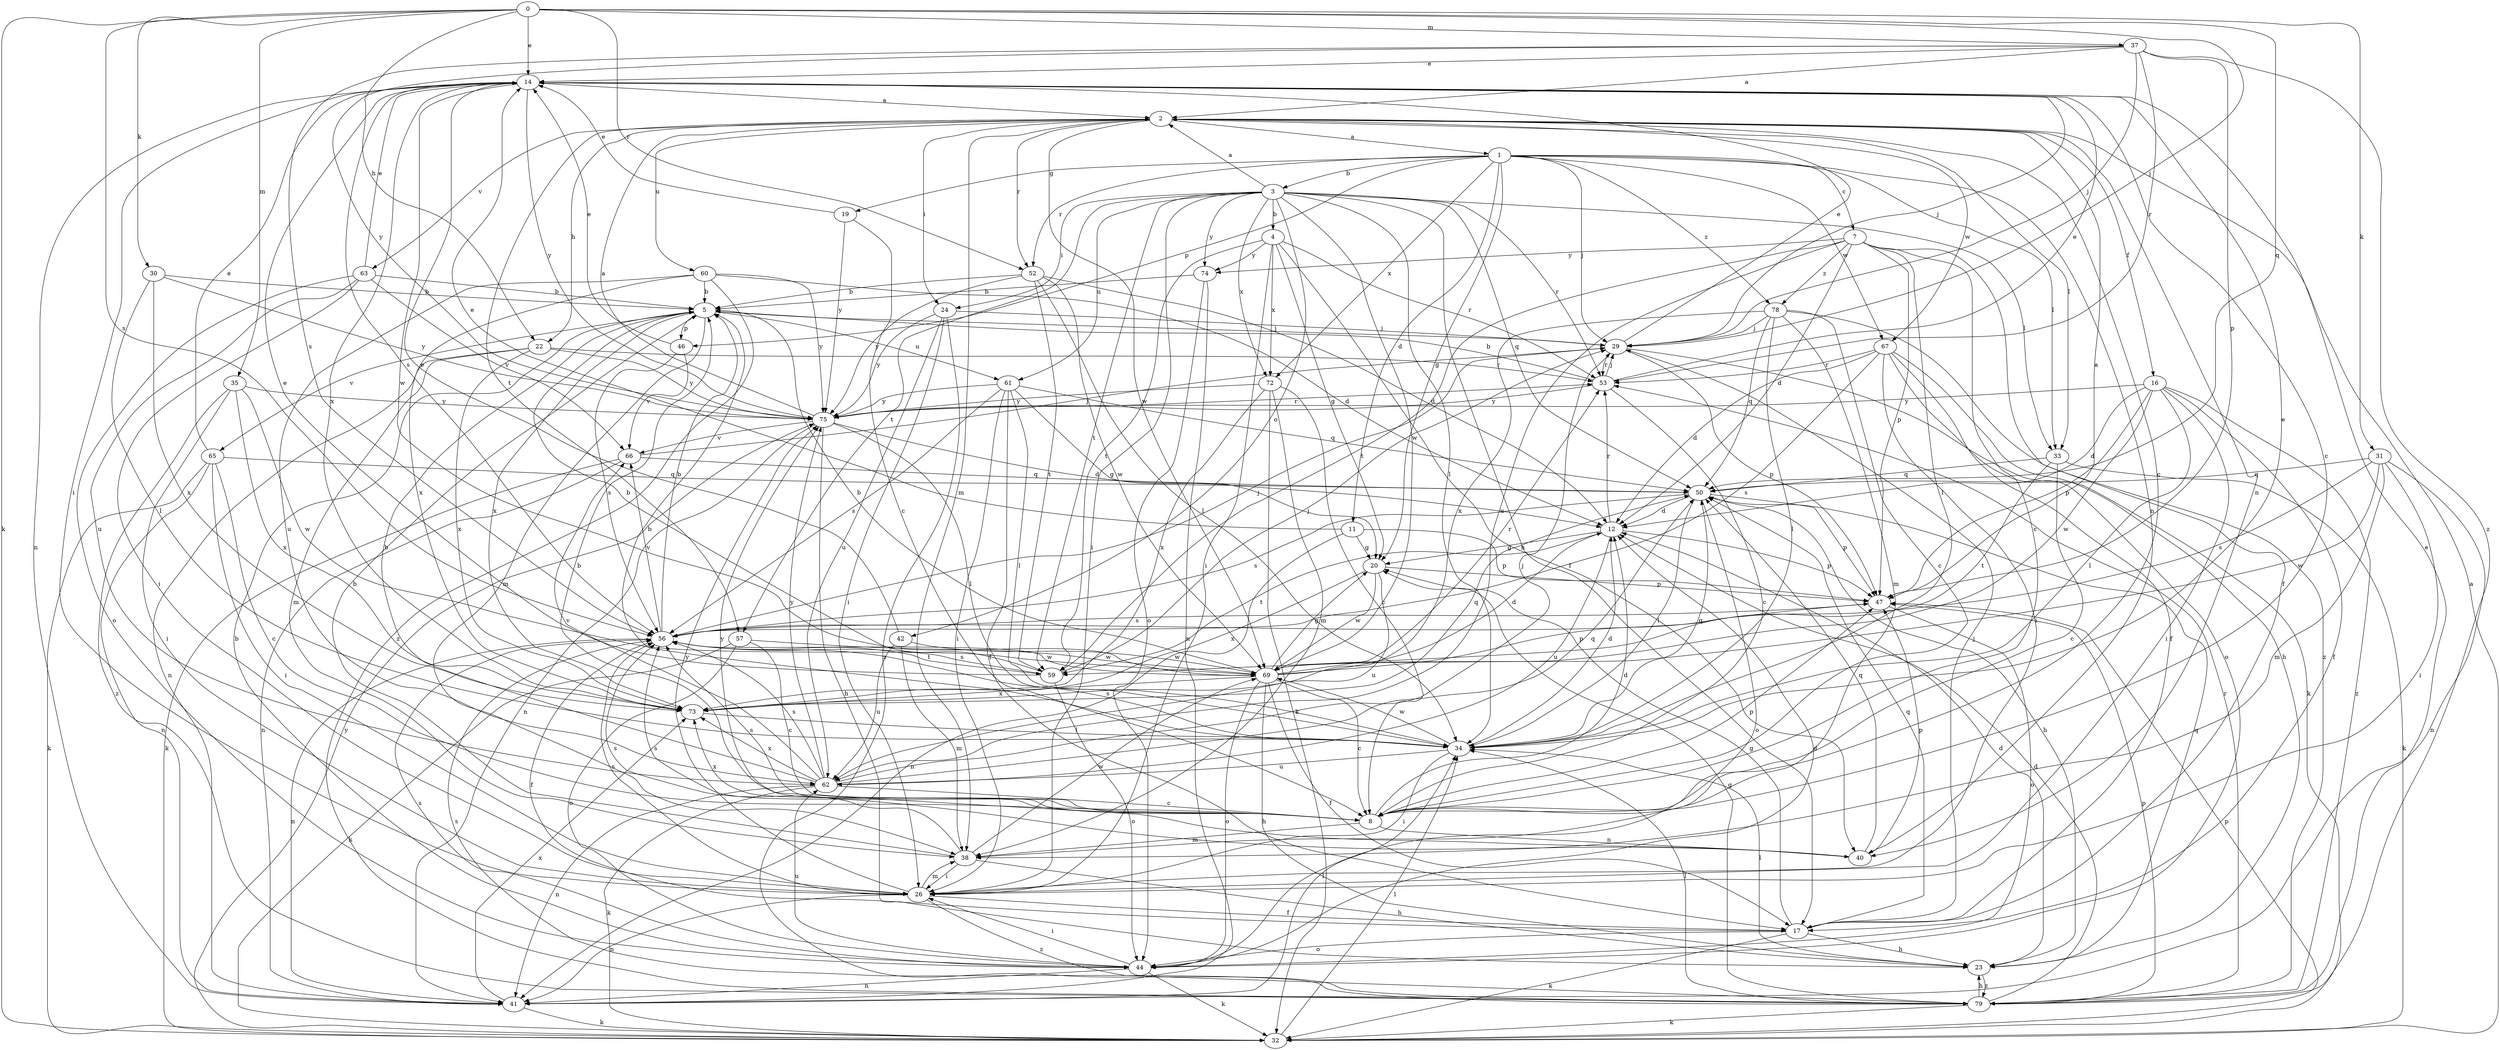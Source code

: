 strict digraph  {
0;
1;
2;
3;
4;
5;
7;
8;
11;
12;
14;
16;
17;
19;
20;
22;
23;
24;
26;
29;
30;
31;
32;
33;
34;
35;
37;
38;
40;
41;
42;
44;
46;
47;
50;
52;
53;
56;
57;
59;
60;
61;
62;
63;
65;
66;
67;
69;
72;
73;
74;
75;
78;
79;
0 -> 14  [label=e];
0 -> 22  [label=h];
0 -> 29  [label=j];
0 -> 30  [label=k];
0 -> 31  [label=k];
0 -> 32  [label=k];
0 -> 35  [label=m];
0 -> 37  [label=m];
0 -> 50  [label=q];
0 -> 52  [label=r];
0 -> 56  [label=s];
1 -> 3  [label=b];
1 -> 7  [label=c];
1 -> 11  [label=d];
1 -> 19  [label=g];
1 -> 20  [label=g];
1 -> 29  [label=j];
1 -> 33  [label=l];
1 -> 40  [label=n];
1 -> 46  [label=p];
1 -> 52  [label=r];
1 -> 67  [label=w];
1 -> 72  [label=x];
1 -> 78  [label=z];
2 -> 1  [label=a];
2 -> 8  [label=c];
2 -> 16  [label=f];
2 -> 22  [label=h];
2 -> 24  [label=i];
2 -> 33  [label=l];
2 -> 38  [label=m];
2 -> 40  [label=n];
2 -> 52  [label=r];
2 -> 57  [label=t];
2 -> 60  [label=u];
2 -> 63  [label=v];
2 -> 67  [label=w];
2 -> 69  [label=w];
3 -> 2  [label=a];
3 -> 4  [label=b];
3 -> 17  [label=f];
3 -> 24  [label=i];
3 -> 26  [label=i];
3 -> 33  [label=l];
3 -> 34  [label=l];
3 -> 42  [label=o];
3 -> 50  [label=q];
3 -> 53  [label=r];
3 -> 57  [label=t];
3 -> 59  [label=t];
3 -> 61  [label=u];
3 -> 69  [label=w];
3 -> 72  [label=x];
3 -> 74  [label=y];
4 -> 20  [label=g];
4 -> 26  [label=i];
4 -> 40  [label=n];
4 -> 53  [label=r];
4 -> 59  [label=t];
4 -> 72  [label=x];
4 -> 74  [label=y];
5 -> 29  [label=j];
5 -> 38  [label=m];
5 -> 46  [label=p];
5 -> 61  [label=u];
5 -> 65  [label=v];
5 -> 73  [label=x];
7 -> 8  [label=c];
7 -> 12  [label=d];
7 -> 17  [label=f];
7 -> 34  [label=l];
7 -> 47  [label=p];
7 -> 59  [label=t];
7 -> 62  [label=u];
7 -> 74  [label=y];
7 -> 78  [label=z];
8 -> 5  [label=b];
8 -> 12  [label=d];
8 -> 38  [label=m];
8 -> 40  [label=n];
8 -> 47  [label=p];
8 -> 56  [label=s];
8 -> 73  [label=x];
11 -> 14  [label=e];
11 -> 20  [label=g];
11 -> 41  [label=n];
11 -> 47  [label=p];
12 -> 20  [label=g];
12 -> 47  [label=p];
12 -> 53  [label=r];
12 -> 59  [label=t];
12 -> 62  [label=u];
14 -> 2  [label=a];
14 -> 8  [label=c];
14 -> 26  [label=i];
14 -> 29  [label=j];
14 -> 41  [label=n];
14 -> 56  [label=s];
14 -> 69  [label=w];
14 -> 73  [label=x];
14 -> 75  [label=y];
16 -> 12  [label=d];
16 -> 17  [label=f];
16 -> 26  [label=i];
16 -> 34  [label=l];
16 -> 47  [label=p];
16 -> 69  [label=w];
16 -> 75  [label=y];
16 -> 79  [label=z];
17 -> 20  [label=g];
17 -> 23  [label=h];
17 -> 29  [label=j];
17 -> 32  [label=k];
17 -> 44  [label=o];
17 -> 50  [label=q];
19 -> 8  [label=c];
19 -> 14  [label=e];
19 -> 75  [label=y];
20 -> 47  [label=p];
20 -> 62  [label=u];
20 -> 69  [label=w];
20 -> 73  [label=x];
22 -> 38  [label=m];
22 -> 41  [label=n];
22 -> 53  [label=r];
22 -> 73  [label=x];
22 -> 75  [label=y];
23 -> 12  [label=d];
23 -> 34  [label=l];
23 -> 50  [label=q];
23 -> 79  [label=z];
24 -> 26  [label=i];
24 -> 29  [label=j];
24 -> 62  [label=u];
24 -> 75  [label=y];
24 -> 79  [label=z];
26 -> 17  [label=f];
26 -> 38  [label=m];
26 -> 41  [label=n];
26 -> 56  [label=s];
26 -> 75  [label=y];
26 -> 79  [label=z];
29 -> 14  [label=e];
29 -> 32  [label=k];
29 -> 47  [label=p];
29 -> 53  [label=r];
30 -> 5  [label=b];
30 -> 34  [label=l];
30 -> 73  [label=x];
30 -> 75  [label=y];
31 -> 26  [label=i];
31 -> 38  [label=m];
31 -> 41  [label=n];
31 -> 50  [label=q];
31 -> 56  [label=s];
31 -> 69  [label=w];
32 -> 2  [label=a];
32 -> 34  [label=l];
32 -> 47  [label=p];
32 -> 75  [label=y];
33 -> 8  [label=c];
33 -> 32  [label=k];
33 -> 50  [label=q];
33 -> 59  [label=t];
34 -> 5  [label=b];
34 -> 12  [label=d];
34 -> 14  [label=e];
34 -> 26  [label=i];
34 -> 50  [label=q];
34 -> 56  [label=s];
34 -> 62  [label=u];
34 -> 69  [label=w];
35 -> 26  [label=i];
35 -> 69  [label=w];
35 -> 73  [label=x];
35 -> 75  [label=y];
35 -> 79  [label=z];
37 -> 2  [label=a];
37 -> 14  [label=e];
37 -> 29  [label=j];
37 -> 47  [label=p];
37 -> 53  [label=r];
37 -> 56  [label=s];
37 -> 75  [label=y];
37 -> 79  [label=z];
38 -> 5  [label=b];
38 -> 23  [label=h];
38 -> 26  [label=i];
38 -> 56  [label=s];
38 -> 69  [label=w];
40 -> 47  [label=p];
40 -> 50  [label=q];
40 -> 56  [label=s];
40 -> 75  [label=y];
41 -> 32  [label=k];
41 -> 34  [label=l];
41 -> 73  [label=x];
42 -> 14  [label=e];
42 -> 38  [label=m];
42 -> 62  [label=u];
42 -> 69  [label=w];
44 -> 5  [label=b];
44 -> 12  [label=d];
44 -> 26  [label=i];
44 -> 32  [label=k];
44 -> 41  [label=n];
44 -> 56  [label=s];
44 -> 62  [label=u];
46 -> 14  [label=e];
46 -> 56  [label=s];
46 -> 66  [label=v];
47 -> 2  [label=a];
47 -> 44  [label=o];
47 -> 56  [label=s];
50 -> 12  [label=d];
50 -> 23  [label=h];
50 -> 34  [label=l];
50 -> 44  [label=o];
50 -> 47  [label=p];
50 -> 56  [label=s];
52 -> 5  [label=b];
52 -> 12  [label=d];
52 -> 34  [label=l];
52 -> 59  [label=t];
52 -> 69  [label=w];
52 -> 75  [label=y];
53 -> 5  [label=b];
53 -> 8  [label=c];
53 -> 14  [label=e];
53 -> 29  [label=j];
53 -> 75  [label=y];
56 -> 5  [label=b];
56 -> 17  [label=f];
56 -> 29  [label=j];
56 -> 41  [label=n];
56 -> 59  [label=t];
56 -> 66  [label=v];
56 -> 69  [label=w];
57 -> 8  [label=c];
57 -> 32  [label=k];
57 -> 44  [label=o];
57 -> 69  [label=w];
59 -> 5  [label=b];
59 -> 14  [label=e];
59 -> 29  [label=j];
59 -> 44  [label=o];
59 -> 56  [label=s];
60 -> 5  [label=b];
60 -> 12  [label=d];
60 -> 62  [label=u];
60 -> 73  [label=x];
60 -> 75  [label=y];
60 -> 79  [label=z];
61 -> 17  [label=f];
61 -> 20  [label=g];
61 -> 26  [label=i];
61 -> 34  [label=l];
61 -> 50  [label=q];
61 -> 56  [label=s];
61 -> 75  [label=y];
62 -> 5  [label=b];
62 -> 8  [label=c];
62 -> 29  [label=j];
62 -> 32  [label=k];
62 -> 41  [label=n];
62 -> 50  [label=q];
62 -> 56  [label=s];
62 -> 66  [label=v];
62 -> 73  [label=x];
62 -> 75  [label=y];
63 -> 5  [label=b];
63 -> 14  [label=e];
63 -> 26  [label=i];
63 -> 44  [label=o];
63 -> 62  [label=u];
63 -> 66  [label=v];
65 -> 8  [label=c];
65 -> 14  [label=e];
65 -> 26  [label=i];
65 -> 32  [label=k];
65 -> 41  [label=n];
65 -> 50  [label=q];
66 -> 29  [label=j];
66 -> 32  [label=k];
66 -> 41  [label=n];
66 -> 50  [label=q];
67 -> 12  [label=d];
67 -> 17  [label=f];
67 -> 23  [label=h];
67 -> 26  [label=i];
67 -> 44  [label=o];
67 -> 53  [label=r];
67 -> 56  [label=s];
69 -> 5  [label=b];
69 -> 8  [label=c];
69 -> 12  [label=d];
69 -> 17  [label=f];
69 -> 20  [label=g];
69 -> 23  [label=h];
69 -> 44  [label=o];
69 -> 47  [label=p];
69 -> 53  [label=r];
69 -> 73  [label=x];
72 -> 8  [label=c];
72 -> 32  [label=k];
72 -> 38  [label=m];
72 -> 73  [label=x];
72 -> 75  [label=y];
73 -> 34  [label=l];
73 -> 50  [label=q];
74 -> 5  [label=b];
74 -> 41  [label=n];
74 -> 44  [label=o];
75 -> 2  [label=a];
75 -> 12  [label=d];
75 -> 23  [label=h];
75 -> 34  [label=l];
75 -> 41  [label=n];
75 -> 53  [label=r];
75 -> 66  [label=v];
78 -> 8  [label=c];
78 -> 29  [label=j];
78 -> 34  [label=l];
78 -> 38  [label=m];
78 -> 50  [label=q];
78 -> 73  [label=x];
78 -> 79  [label=z];
79 -> 12  [label=d];
79 -> 14  [label=e];
79 -> 20  [label=g];
79 -> 23  [label=h];
79 -> 32  [label=k];
79 -> 34  [label=l];
79 -> 47  [label=p];
79 -> 53  [label=r];
79 -> 56  [label=s];
}
